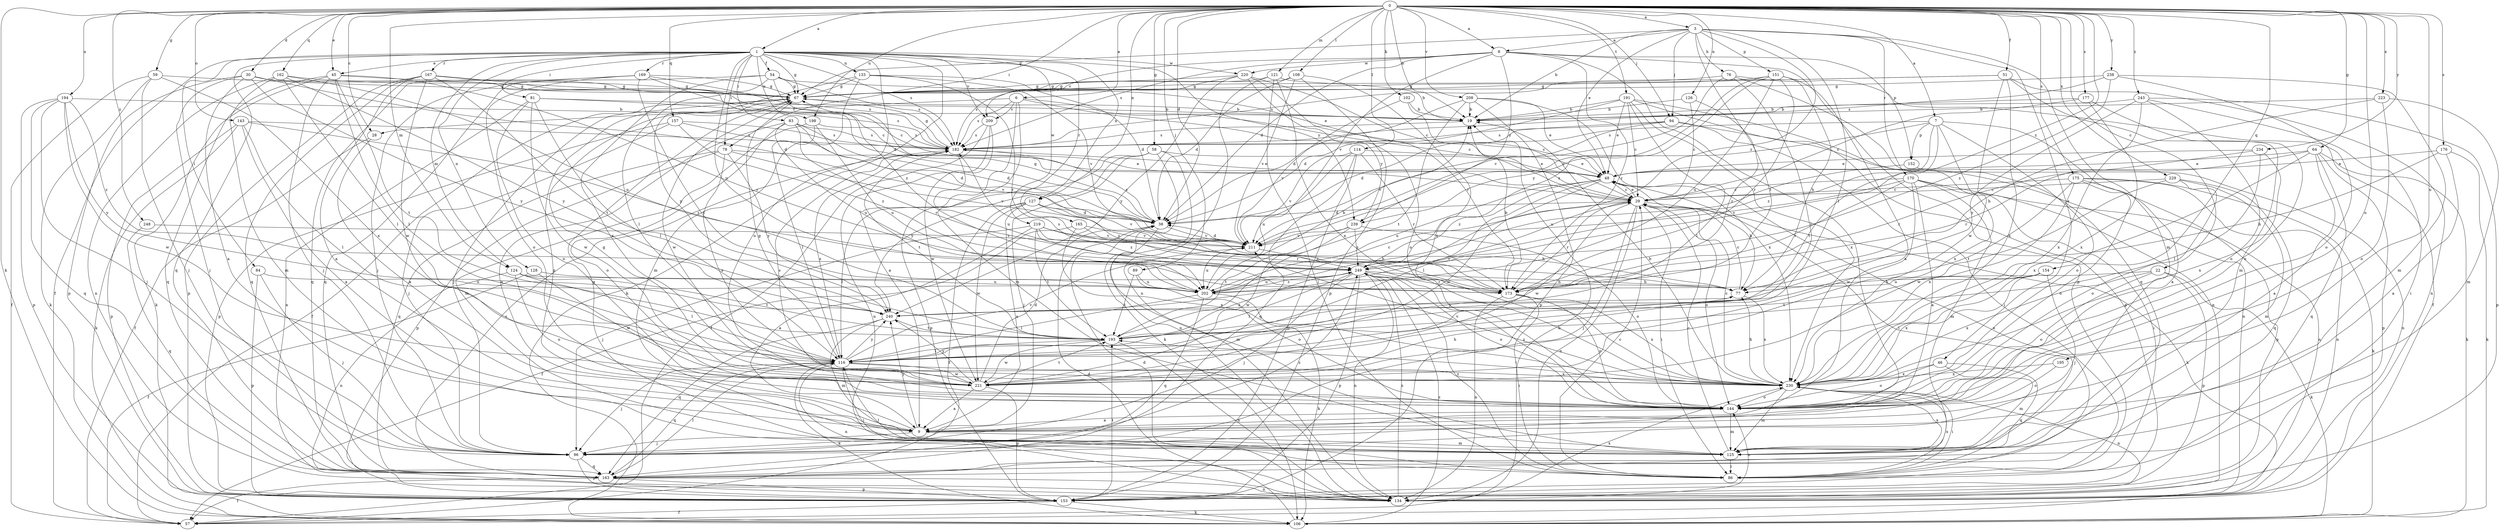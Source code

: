 strict digraph  {
0;
1;
3;
6;
7;
8;
9;
19;
22;
28;
29;
30;
38;
45;
46;
48;
51;
54;
57;
58;
59;
64;
67;
76;
77;
78;
81;
83;
84;
86;
89;
94;
96;
102;
106;
108;
114;
116;
121;
124;
125;
126;
127;
128;
133;
134;
143;
144;
151;
152;
153;
154;
157;
162;
163;
165;
167;
169;
170;
173;
175;
176;
177;
182;
191;
193;
194;
195;
198;
202;
208;
209;
211;
219;
220;
221;
223;
229;
230;
234;
238;
239;
240;
243;
248;
249;
0 -> 1  [label=a];
0 -> 3  [label=a];
0 -> 6  [label=a];
0 -> 7  [label=a];
0 -> 8  [label=a];
0 -> 19  [label=b];
0 -> 22  [label=c];
0 -> 28  [label=c];
0 -> 30  [label=d];
0 -> 38  [label=d];
0 -> 45  [label=e];
0 -> 51  [label=f];
0 -> 58  [label=g];
0 -> 59  [label=g];
0 -> 64  [label=g];
0 -> 78  [label=i];
0 -> 89  [label=j];
0 -> 94  [label=j];
0 -> 102  [label=k];
0 -> 106  [label=k];
0 -> 108  [label=l];
0 -> 114  [label=l];
0 -> 121  [label=m];
0 -> 124  [label=m];
0 -> 126  [label=n];
0 -> 127  [label=n];
0 -> 143  [label=o];
0 -> 144  [label=o];
0 -> 154  [label=q];
0 -> 157  [label=q];
0 -> 162  [label=q];
0 -> 175  [label=s];
0 -> 176  [label=s];
0 -> 177  [label=s];
0 -> 191  [label=t];
0 -> 194  [label=u];
0 -> 195  [label=u];
0 -> 198  [label=u];
0 -> 208  [label=v];
0 -> 223  [label=x];
0 -> 229  [label=x];
0 -> 234  [label=y];
0 -> 238  [label=y];
0 -> 243  [label=z];
0 -> 248  [label=z];
0 -> 249  [label=z];
1 -> 45  [label=e];
1 -> 54  [label=f];
1 -> 57  [label=f];
1 -> 67  [label=g];
1 -> 78  [label=i];
1 -> 81  [label=i];
1 -> 83  [label=i];
1 -> 84  [label=i];
1 -> 106  [label=k];
1 -> 124  [label=m];
1 -> 127  [label=n];
1 -> 128  [label=n];
1 -> 133  [label=n];
1 -> 144  [label=o];
1 -> 163  [label=q];
1 -> 165  [label=r];
1 -> 167  [label=r];
1 -> 169  [label=r];
1 -> 182  [label=s];
1 -> 198  [label=u];
1 -> 202  [label=u];
1 -> 209  [label=v];
1 -> 219  [label=w];
1 -> 220  [label=w];
1 -> 239  [label=y];
3 -> 8  [label=a];
3 -> 19  [label=b];
3 -> 46  [label=e];
3 -> 48  [label=e];
3 -> 67  [label=g];
3 -> 76  [label=h];
3 -> 94  [label=j];
3 -> 116  [label=l];
3 -> 125  [label=m];
3 -> 151  [label=p];
3 -> 170  [label=r];
3 -> 193  [label=t];
3 -> 249  [label=z];
6 -> 9  [label=a];
6 -> 28  [label=c];
6 -> 29  [label=c];
6 -> 125  [label=m];
6 -> 182  [label=s];
6 -> 209  [label=v];
6 -> 239  [label=y];
7 -> 9  [label=a];
7 -> 144  [label=o];
7 -> 152  [label=p];
7 -> 182  [label=s];
7 -> 193  [label=t];
7 -> 230  [label=x];
7 -> 239  [label=y];
7 -> 249  [label=z];
8 -> 38  [label=d];
8 -> 96  [label=j];
8 -> 152  [label=p];
8 -> 153  [label=p];
8 -> 173  [label=r];
8 -> 182  [label=s];
8 -> 209  [label=v];
8 -> 211  [label=v];
8 -> 220  [label=w];
8 -> 239  [label=y];
9 -> 67  [label=g];
9 -> 96  [label=j];
9 -> 125  [label=m];
9 -> 240  [label=y];
19 -> 182  [label=s];
22 -> 106  [label=k];
22 -> 144  [label=o];
22 -> 153  [label=p];
22 -> 202  [label=u];
22 -> 230  [label=x];
28 -> 9  [label=a];
28 -> 57  [label=f];
29 -> 38  [label=d];
29 -> 48  [label=e];
29 -> 86  [label=i];
29 -> 96  [label=j];
29 -> 106  [label=k];
29 -> 134  [label=n];
29 -> 144  [label=o];
29 -> 173  [label=r];
29 -> 221  [label=w];
30 -> 9  [label=a];
30 -> 29  [label=c];
30 -> 38  [label=d];
30 -> 67  [label=g];
30 -> 96  [label=j];
30 -> 153  [label=p];
30 -> 240  [label=y];
38 -> 67  [label=g];
38 -> 125  [label=m];
38 -> 182  [label=s];
38 -> 211  [label=v];
45 -> 67  [label=g];
45 -> 96  [label=j];
45 -> 106  [label=k];
45 -> 116  [label=l];
45 -> 163  [label=q];
45 -> 173  [label=r];
45 -> 193  [label=t];
46 -> 125  [label=m];
46 -> 144  [label=o];
46 -> 163  [label=q];
46 -> 230  [label=x];
48 -> 29  [label=c];
48 -> 77  [label=h];
48 -> 86  [label=i];
48 -> 116  [label=l];
48 -> 202  [label=u];
48 -> 221  [label=w];
48 -> 249  [label=z];
51 -> 67  [label=g];
51 -> 125  [label=m];
51 -> 134  [label=n];
51 -> 182  [label=s];
51 -> 221  [label=w];
51 -> 230  [label=x];
54 -> 48  [label=e];
54 -> 67  [label=g];
54 -> 116  [label=l];
54 -> 163  [label=q];
54 -> 182  [label=s];
54 -> 230  [label=x];
54 -> 249  [label=z];
57 -> 19  [label=b];
58 -> 48  [label=e];
58 -> 96  [label=j];
58 -> 106  [label=k];
58 -> 134  [label=n];
58 -> 153  [label=p];
58 -> 240  [label=y];
59 -> 57  [label=f];
59 -> 67  [label=g];
59 -> 96  [label=j];
59 -> 106  [label=k];
59 -> 230  [label=x];
64 -> 9  [label=a];
64 -> 48  [label=e];
64 -> 106  [label=k];
64 -> 153  [label=p];
64 -> 163  [label=q];
64 -> 173  [label=r];
64 -> 230  [label=x];
67 -> 19  [label=b];
67 -> 57  [label=f];
67 -> 96  [label=j];
67 -> 221  [label=w];
76 -> 57  [label=f];
76 -> 67  [label=g];
76 -> 116  [label=l];
76 -> 163  [label=q];
76 -> 211  [label=v];
77 -> 29  [label=c];
77 -> 230  [label=x];
77 -> 240  [label=y];
78 -> 48  [label=e];
78 -> 153  [label=p];
78 -> 163  [label=q];
78 -> 211  [label=v];
78 -> 230  [label=x];
78 -> 240  [label=y];
81 -> 19  [label=b];
81 -> 116  [label=l];
81 -> 134  [label=n];
81 -> 144  [label=o];
81 -> 182  [label=s];
81 -> 221  [label=w];
83 -> 9  [label=a];
83 -> 38  [label=d];
83 -> 144  [label=o];
83 -> 173  [label=r];
83 -> 182  [label=s];
83 -> 202  [label=u];
83 -> 211  [label=v];
84 -> 96  [label=j];
84 -> 153  [label=p];
84 -> 202  [label=u];
86 -> 29  [label=c];
86 -> 48  [label=e];
86 -> 116  [label=l];
86 -> 230  [label=x];
86 -> 249  [label=z];
89 -> 144  [label=o];
89 -> 193  [label=t];
89 -> 202  [label=u];
94 -> 38  [label=d];
94 -> 86  [label=i];
94 -> 134  [label=n];
94 -> 182  [label=s];
94 -> 211  [label=v];
96 -> 153  [label=p];
96 -> 163  [label=q];
96 -> 249  [label=z];
102 -> 19  [label=b];
102 -> 29  [label=c];
102 -> 211  [label=v];
106 -> 38  [label=d];
106 -> 249  [label=z];
108 -> 38  [label=d];
108 -> 67  [label=g];
108 -> 153  [label=p];
108 -> 211  [label=v];
108 -> 230  [label=x];
114 -> 48  [label=e];
114 -> 153  [label=p];
114 -> 163  [label=q];
114 -> 173  [label=r];
114 -> 202  [label=u];
114 -> 211  [label=v];
116 -> 67  [label=g];
116 -> 86  [label=i];
116 -> 96  [label=j];
116 -> 106  [label=k];
116 -> 134  [label=n];
116 -> 163  [label=q];
116 -> 182  [label=s];
116 -> 211  [label=v];
116 -> 221  [label=w];
116 -> 230  [label=x];
116 -> 240  [label=y];
121 -> 19  [label=b];
121 -> 67  [label=g];
121 -> 86  [label=i];
121 -> 134  [label=n];
121 -> 230  [label=x];
124 -> 77  [label=h];
124 -> 116  [label=l];
124 -> 134  [label=n];
124 -> 144  [label=o];
124 -> 193  [label=t];
125 -> 29  [label=c];
125 -> 67  [label=g];
125 -> 86  [label=i];
125 -> 230  [label=x];
126 -> 19  [label=b];
126 -> 29  [label=c];
126 -> 173  [label=r];
127 -> 9  [label=a];
127 -> 38  [label=d];
127 -> 57  [label=f];
127 -> 116  [label=l];
127 -> 211  [label=v];
127 -> 221  [label=w];
127 -> 249  [label=z];
128 -> 57  [label=f];
128 -> 202  [label=u];
128 -> 221  [label=w];
133 -> 38  [label=d];
133 -> 67  [label=g];
133 -> 125  [label=m];
133 -> 173  [label=r];
133 -> 211  [label=v];
133 -> 240  [label=y];
134 -> 38  [label=d];
134 -> 144  [label=o];
134 -> 230  [label=x];
134 -> 249  [label=z];
143 -> 9  [label=a];
143 -> 106  [label=k];
143 -> 116  [label=l];
143 -> 153  [label=p];
143 -> 173  [label=r];
143 -> 182  [label=s];
144 -> 9  [label=a];
144 -> 125  [label=m];
144 -> 249  [label=z];
151 -> 9  [label=a];
151 -> 67  [label=g];
151 -> 77  [label=h];
151 -> 173  [label=r];
151 -> 202  [label=u];
151 -> 211  [label=v];
151 -> 249  [label=z];
152 -> 134  [label=n];
152 -> 202  [label=u];
153 -> 57  [label=f];
153 -> 106  [label=k];
153 -> 193  [label=t];
154 -> 77  [label=h];
154 -> 96  [label=j];
154 -> 193  [label=t];
154 -> 230  [label=x];
157 -> 38  [label=d];
157 -> 96  [label=j];
157 -> 153  [label=p];
157 -> 182  [label=s];
157 -> 249  [label=z];
162 -> 67  [label=g];
162 -> 116  [label=l];
162 -> 125  [label=m];
162 -> 134  [label=n];
162 -> 202  [label=u];
162 -> 240  [label=y];
163 -> 57  [label=f];
163 -> 116  [label=l];
163 -> 134  [label=n];
163 -> 153  [label=p];
163 -> 182  [label=s];
165 -> 57  [label=f];
165 -> 77  [label=h];
165 -> 211  [label=v];
165 -> 230  [label=x];
167 -> 9  [label=a];
167 -> 29  [label=c];
167 -> 67  [label=g];
167 -> 153  [label=p];
167 -> 163  [label=q];
167 -> 193  [label=t];
167 -> 221  [label=w];
169 -> 38  [label=d];
169 -> 67  [label=g];
169 -> 96  [label=j];
169 -> 144  [label=o];
169 -> 163  [label=q];
169 -> 182  [label=s];
169 -> 193  [label=t];
170 -> 9  [label=a];
170 -> 29  [label=c];
170 -> 86  [label=i];
170 -> 125  [label=m];
170 -> 134  [label=n];
170 -> 173  [label=r];
170 -> 211  [label=v];
170 -> 221  [label=w];
173 -> 19  [label=b];
173 -> 86  [label=i];
173 -> 134  [label=n];
173 -> 144  [label=o];
173 -> 182  [label=s];
173 -> 230  [label=x];
175 -> 29  [label=c];
175 -> 106  [label=k];
175 -> 134  [label=n];
175 -> 144  [label=o];
175 -> 153  [label=p];
175 -> 193  [label=t];
175 -> 230  [label=x];
176 -> 9  [label=a];
176 -> 48  [label=e];
176 -> 77  [label=h];
176 -> 106  [label=k];
177 -> 19  [label=b];
177 -> 29  [label=c];
177 -> 144  [label=o];
177 -> 230  [label=x];
182 -> 48  [label=e];
182 -> 67  [label=g];
182 -> 193  [label=t];
182 -> 202  [label=u];
191 -> 19  [label=b];
191 -> 29  [label=c];
191 -> 38  [label=d];
191 -> 48  [label=e];
191 -> 116  [label=l];
191 -> 134  [label=n];
191 -> 153  [label=p];
191 -> 230  [label=x];
193 -> 116  [label=l];
193 -> 134  [label=n];
193 -> 221  [label=w];
193 -> 249  [label=z];
194 -> 19  [label=b];
194 -> 96  [label=j];
194 -> 153  [label=p];
194 -> 163  [label=q];
194 -> 221  [label=w];
194 -> 240  [label=y];
194 -> 249  [label=z];
195 -> 144  [label=o];
195 -> 230  [label=x];
198 -> 116  [label=l];
198 -> 125  [label=m];
198 -> 182  [label=s];
198 -> 202  [label=u];
202 -> 19  [label=b];
202 -> 29  [label=c];
202 -> 106  [label=k];
202 -> 116  [label=l];
202 -> 163  [label=q];
202 -> 249  [label=z];
208 -> 19  [label=b];
208 -> 38  [label=d];
208 -> 48  [label=e];
208 -> 153  [label=p];
208 -> 193  [label=t];
208 -> 230  [label=x];
209 -> 57  [label=f];
209 -> 134  [label=n];
209 -> 182  [label=s];
209 -> 221  [label=w];
211 -> 38  [label=d];
211 -> 202  [label=u];
211 -> 249  [label=z];
219 -> 9  [label=a];
219 -> 77  [label=h];
219 -> 96  [label=j];
219 -> 173  [label=r];
219 -> 193  [label=t];
219 -> 211  [label=v];
219 -> 249  [label=z];
220 -> 29  [label=c];
220 -> 67  [label=g];
220 -> 144  [label=o];
220 -> 173  [label=r];
220 -> 182  [label=s];
220 -> 240  [label=y];
221 -> 9  [label=a];
221 -> 38  [label=d];
221 -> 67  [label=g];
221 -> 77  [label=h];
221 -> 153  [label=p];
221 -> 182  [label=s];
221 -> 193  [label=t];
221 -> 240  [label=y];
223 -> 19  [label=b];
223 -> 77  [label=h];
223 -> 125  [label=m];
223 -> 144  [label=o];
229 -> 29  [label=c];
229 -> 125  [label=m];
229 -> 144  [label=o];
229 -> 163  [label=q];
229 -> 221  [label=w];
230 -> 19  [label=b];
230 -> 29  [label=c];
230 -> 77  [label=h];
230 -> 86  [label=i];
230 -> 125  [label=m];
230 -> 134  [label=n];
230 -> 144  [label=o];
230 -> 193  [label=t];
230 -> 211  [label=v];
234 -> 48  [label=e];
234 -> 116  [label=l];
234 -> 173  [label=r];
234 -> 230  [label=x];
238 -> 67  [label=g];
238 -> 125  [label=m];
238 -> 144  [label=o];
238 -> 182  [label=s];
238 -> 249  [label=z];
239 -> 144  [label=o];
239 -> 193  [label=t];
239 -> 211  [label=v];
239 -> 221  [label=w];
239 -> 249  [label=z];
240 -> 29  [label=c];
240 -> 125  [label=m];
240 -> 163  [label=q];
240 -> 193  [label=t];
243 -> 19  [label=b];
243 -> 86  [label=i];
243 -> 144  [label=o];
243 -> 153  [label=p];
243 -> 230  [label=x];
243 -> 240  [label=y];
248 -> 163  [label=q];
248 -> 211  [label=v];
249 -> 77  [label=h];
249 -> 96  [label=j];
249 -> 116  [label=l];
249 -> 134  [label=n];
249 -> 144  [label=o];
249 -> 153  [label=p];
249 -> 173  [label=r];
249 -> 202  [label=u];
}
